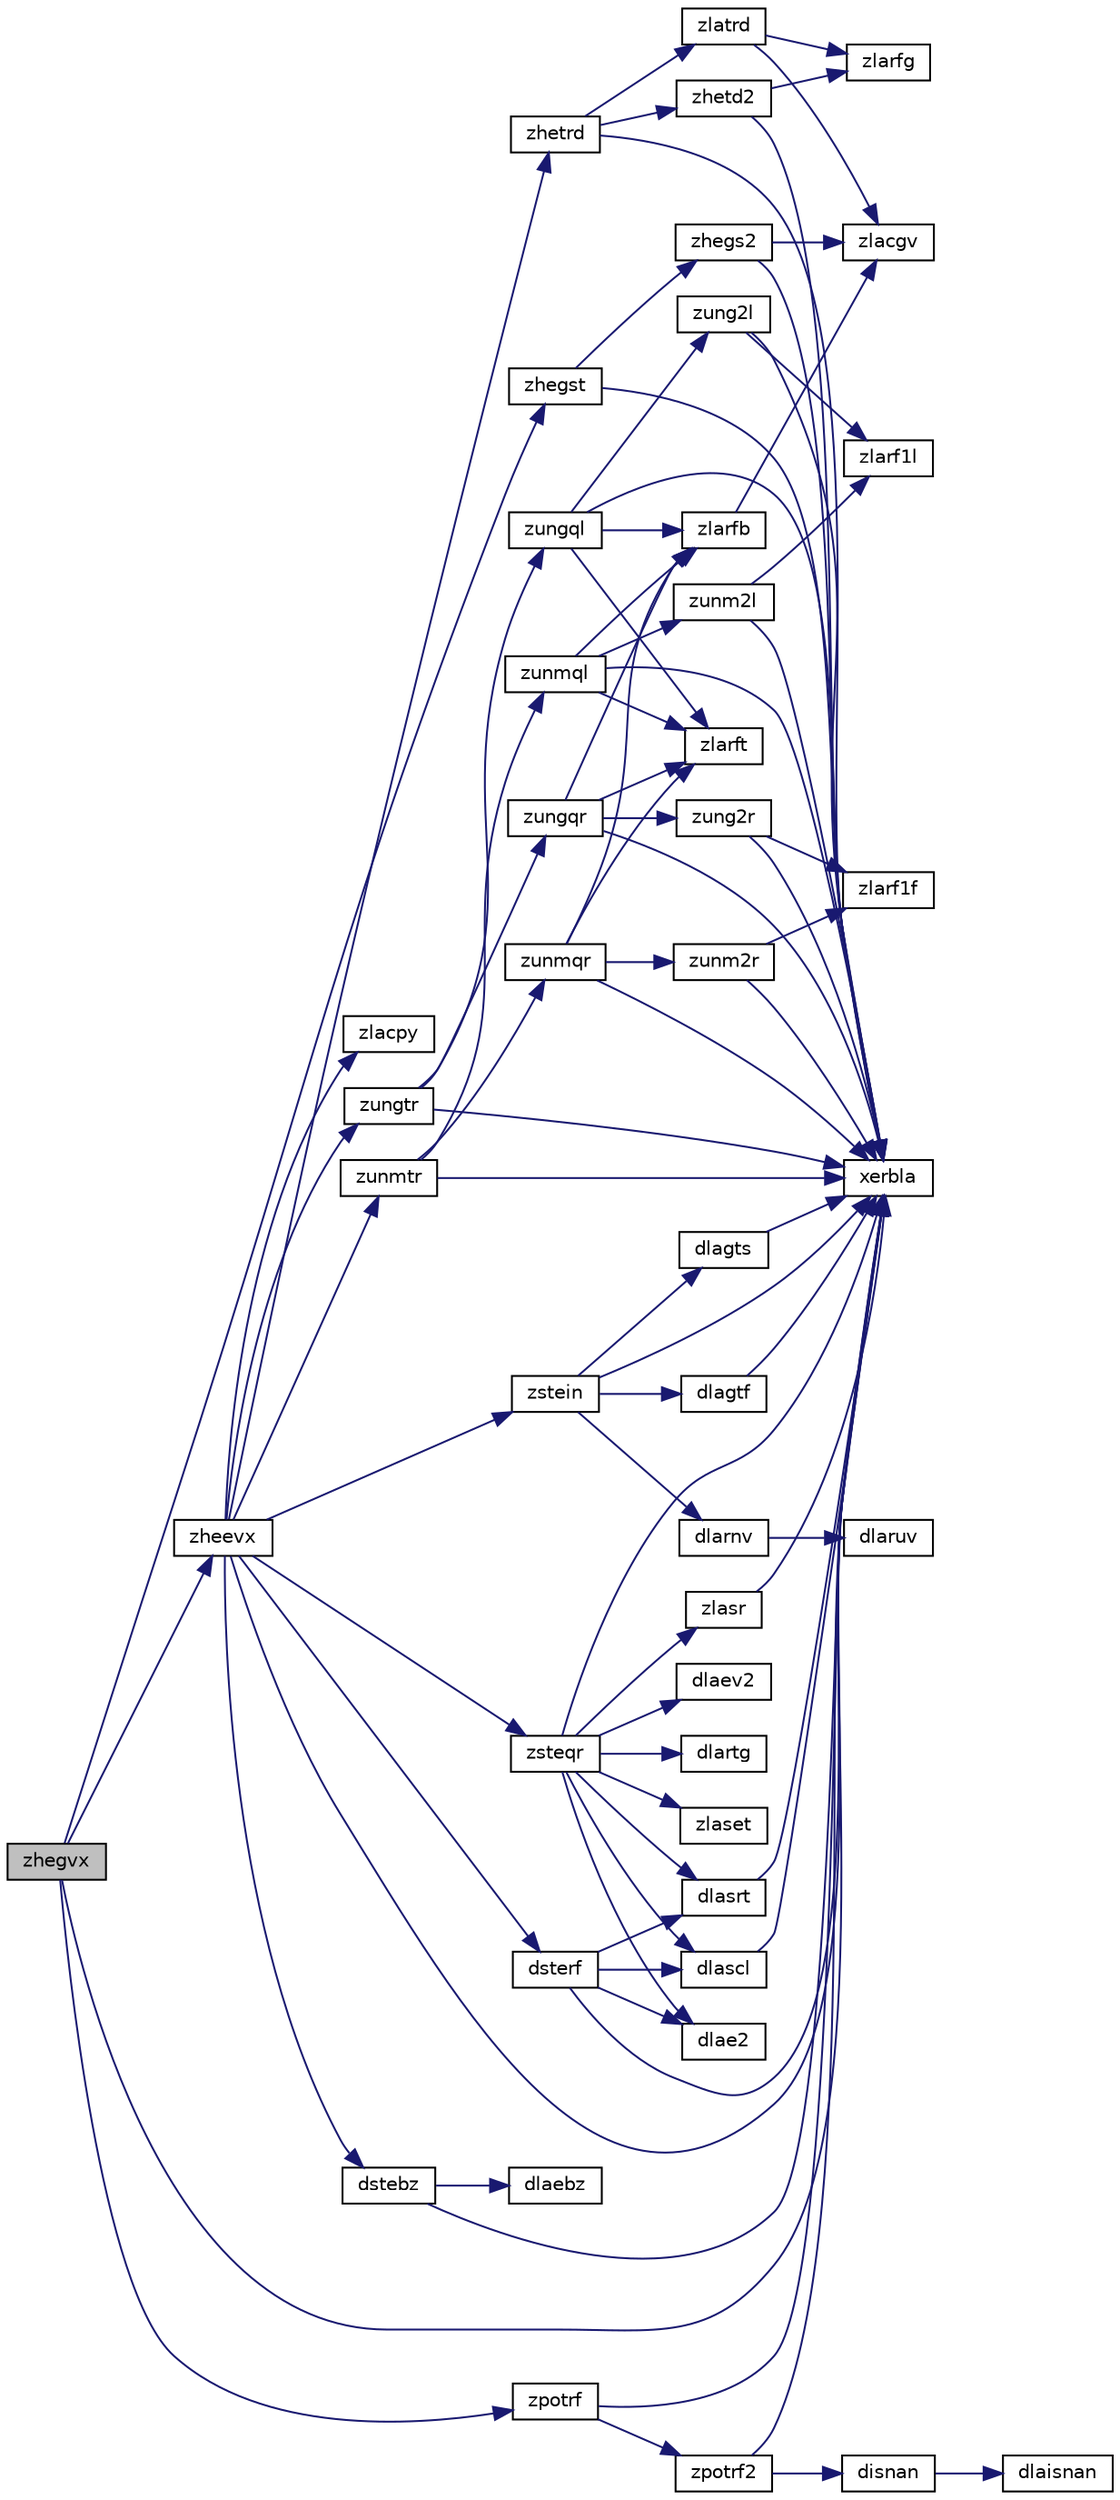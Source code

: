digraph "zhegvx"
{
 // LATEX_PDF_SIZE
  edge [fontname="Helvetica",fontsize="10",labelfontname="Helvetica",labelfontsize="10"];
  node [fontname="Helvetica",fontsize="10",shape=record];
  rankdir="LR";
  Node1 [label="zhegvx",height=0.2,width=0.4,color="black", fillcolor="grey75", style="filled", fontcolor="black",tooltip="ZHEGVX"];
  Node1 -> Node2 [color="midnightblue",fontsize="10",style="solid",fontname="Helvetica"];
  Node2 [label="xerbla",height=0.2,width=0.4,color="black", fillcolor="white", style="filled",URL="$xerbla_8f.html#a377ee61015baf8dea7770b3a404b1c07",tooltip="XERBLA"];
  Node1 -> Node3 [color="midnightblue",fontsize="10",style="solid",fontname="Helvetica"];
  Node3 [label="zheevx",height=0.2,width=0.4,color="black", fillcolor="white", style="filled",URL="$zheevx_8f.html#aabef68a9c7b10df7aef8f4fec89fddbe",tooltip="ZHEEVX computes the eigenvalues and, optionally, the left and/or right eigenvectors for HE matrices"];
  Node3 -> Node4 [color="midnightblue",fontsize="10",style="solid",fontname="Helvetica"];
  Node4 [label="dstebz",height=0.2,width=0.4,color="black", fillcolor="white", style="filled",URL="$dstebz_8f.html#a28f88843da09a0ee400daf46caaabec6",tooltip="DSTEBZ"];
  Node4 -> Node5 [color="midnightblue",fontsize="10",style="solid",fontname="Helvetica"];
  Node5 [label="dlaebz",height=0.2,width=0.4,color="black", fillcolor="white", style="filled",URL="$dlaebz_8f.html#a79da86f5a84d0038788717338eef245d",tooltip="DLAEBZ computes the number of eigenvalues of a real symmetric tridiagonal matrix which are less than ..."];
  Node4 -> Node2 [color="midnightblue",fontsize="10",style="solid",fontname="Helvetica"];
  Node3 -> Node6 [color="midnightblue",fontsize="10",style="solid",fontname="Helvetica"];
  Node6 [label="dsterf",height=0.2,width=0.4,color="black", fillcolor="white", style="filled",URL="$dsterf_8f.html#af0616552c11358ae8298d0ac18ac023c",tooltip="DSTERF"];
  Node6 -> Node7 [color="midnightblue",fontsize="10",style="solid",fontname="Helvetica"];
  Node7 [label="dlae2",height=0.2,width=0.4,color="black", fillcolor="white", style="filled",URL="$dlae2_8f.html#a8a36d905c1c66d345f791b91254da0ae",tooltip="DLAE2 computes the eigenvalues of a 2-by-2 symmetric matrix."];
  Node6 -> Node8 [color="midnightblue",fontsize="10",style="solid",fontname="Helvetica"];
  Node8 [label="dlascl",height=0.2,width=0.4,color="black", fillcolor="white", style="filled",URL="$dlascl_8f.html#a7bce4c35ec5a86ee0bfdd15c476d99c8",tooltip="DLASCL multiplies a general rectangular matrix by a real scalar defined as cto/cfrom."];
  Node8 -> Node2 [color="midnightblue",fontsize="10",style="solid",fontname="Helvetica"];
  Node6 -> Node9 [color="midnightblue",fontsize="10",style="solid",fontname="Helvetica"];
  Node9 [label="dlasrt",height=0.2,width=0.4,color="black", fillcolor="white", style="filled",URL="$dlasrt_8f.html#a88a9fb57b6459176b68f21720d3d2ad2",tooltip="DLASRT sorts numbers in increasing or decreasing order."];
  Node9 -> Node2 [color="midnightblue",fontsize="10",style="solid",fontname="Helvetica"];
  Node6 -> Node2 [color="midnightblue",fontsize="10",style="solid",fontname="Helvetica"];
  Node3 -> Node2 [color="midnightblue",fontsize="10",style="solid",fontname="Helvetica"];
  Node3 -> Node10 [color="midnightblue",fontsize="10",style="solid",fontname="Helvetica"];
  Node10 [label="zhetrd",height=0.2,width=0.4,color="black", fillcolor="white", style="filled",URL="$zhetrd_8f.html#a65f7a5eadb6a10738216bd47aafb49ad",tooltip="ZHETRD"];
  Node10 -> Node2 [color="midnightblue",fontsize="10",style="solid",fontname="Helvetica"];
  Node10 -> Node11 [color="midnightblue",fontsize="10",style="solid",fontname="Helvetica"];
  Node11 [label="zhetd2",height=0.2,width=0.4,color="black", fillcolor="white", style="filled",URL="$zhetd2_8f.html#a89e75b4e5009c2b69a142563eeb9ea33",tooltip="ZHETD2 reduces a Hermitian matrix to real symmetric tridiagonal form by an unitary similarity transfo..."];
  Node11 -> Node2 [color="midnightblue",fontsize="10",style="solid",fontname="Helvetica"];
  Node11 -> Node12 [color="midnightblue",fontsize="10",style="solid",fontname="Helvetica"];
  Node12 [label="zlarfg",height=0.2,width=0.4,color="black", fillcolor="white", style="filled",URL="$zlarfg_8f.html#af496f956f05bac0668fed468230355c7",tooltip="ZLARFG generates an elementary reflector (Householder matrix)."];
  Node10 -> Node13 [color="midnightblue",fontsize="10",style="solid",fontname="Helvetica"];
  Node13 [label="zlatrd",height=0.2,width=0.4,color="black", fillcolor="white", style="filled",URL="$zlatrd_8f.html#a0151b04ce6a4b74531574a9aa893a6d4",tooltip="ZLATRD reduces the first nb rows and columns of a symmetric/Hermitian matrix A to real tridiagonal fo..."];
  Node13 -> Node14 [color="midnightblue",fontsize="10",style="solid",fontname="Helvetica"];
  Node14 [label="zlacgv",height=0.2,width=0.4,color="black", fillcolor="white", style="filled",URL="$zlacgv_8f.html#ad2595ab7c6b89e1ff2e9d05542431719",tooltip="ZLACGV conjugates a complex vector."];
  Node13 -> Node12 [color="midnightblue",fontsize="10",style="solid",fontname="Helvetica"];
  Node3 -> Node15 [color="midnightblue",fontsize="10",style="solid",fontname="Helvetica"];
  Node15 [label="zlacpy",height=0.2,width=0.4,color="black", fillcolor="white", style="filled",URL="$zlacpy_8f.html#a519ff79bf915433651747242f22078fb",tooltip="ZLACPY copies all or part of one two-dimensional array to another."];
  Node3 -> Node16 [color="midnightblue",fontsize="10",style="solid",fontname="Helvetica"];
  Node16 [label="zstein",height=0.2,width=0.4,color="black", fillcolor="white", style="filled",URL="$zstein_8f.html#a8489238dd7ecbd0071ba280508f4add8",tooltip="ZSTEIN"];
  Node16 -> Node17 [color="midnightblue",fontsize="10",style="solid",fontname="Helvetica"];
  Node17 [label="dlagtf",height=0.2,width=0.4,color="black", fillcolor="white", style="filled",URL="$dlagtf_8f.html#a5b5dcdca72376bec8f8b522a7a753725",tooltip="DLAGTF computes an LU factorization of a matrix T-λI, where T is a general tridiagonal matrix,..."];
  Node17 -> Node2 [color="midnightblue",fontsize="10",style="solid",fontname="Helvetica"];
  Node16 -> Node18 [color="midnightblue",fontsize="10",style="solid",fontname="Helvetica"];
  Node18 [label="dlagts",height=0.2,width=0.4,color="black", fillcolor="white", style="filled",URL="$dlagts_8f.html#a0fbc9a87ffa4a60adadcb4fc511c2556",tooltip="DLAGTS solves the system of equations (T-λI)x = y or (T-λI)^Tx = y, where T is a general tridiagonal ..."];
  Node18 -> Node2 [color="midnightblue",fontsize="10",style="solid",fontname="Helvetica"];
  Node16 -> Node19 [color="midnightblue",fontsize="10",style="solid",fontname="Helvetica"];
  Node19 [label="dlarnv",height=0.2,width=0.4,color="black", fillcolor="white", style="filled",URL="$dlarnv_8f.html#a77e05a87ced667cbdb502aa87c72d056",tooltip="DLARNV returns a vector of random numbers from a uniform or normal distribution."];
  Node19 -> Node20 [color="midnightblue",fontsize="10",style="solid",fontname="Helvetica"];
  Node20 [label="dlaruv",height=0.2,width=0.4,color="black", fillcolor="white", style="filled",URL="$dlaruv_8f.html#a55e7c02e398f2c6365c956d272836a89",tooltip="DLARUV returns a vector of n random real numbers from a uniform distribution."];
  Node16 -> Node2 [color="midnightblue",fontsize="10",style="solid",fontname="Helvetica"];
  Node3 -> Node21 [color="midnightblue",fontsize="10",style="solid",fontname="Helvetica"];
  Node21 [label="zsteqr",height=0.2,width=0.4,color="black", fillcolor="white", style="filled",URL="$zsteqr_8f.html#a253c3755d52f1d8a0591190152375be4",tooltip="ZSTEQR"];
  Node21 -> Node7 [color="midnightblue",fontsize="10",style="solid",fontname="Helvetica"];
  Node21 -> Node22 [color="midnightblue",fontsize="10",style="solid",fontname="Helvetica"];
  Node22 [label="dlaev2",height=0.2,width=0.4,color="black", fillcolor="white", style="filled",URL="$dlaev2_8f.html#a404759a75990a78660c741b3448b27e8",tooltip="DLAEV2 computes the eigenvalues and eigenvectors of a 2-by-2 symmetric/Hermitian matrix."];
  Node21 -> Node23 [color="midnightblue",fontsize="10",style="solid",fontname="Helvetica"];
  Node23 [label="dlartg",height=0.2,width=0.4,color="black", fillcolor="white", style="filled",URL="$dlartg_8f90.html#a86f8f877eaea0386cdc2c3c175d9ea88",tooltip="DLARTG generates a plane rotation with real cosine and real sine."];
  Node21 -> Node8 [color="midnightblue",fontsize="10",style="solid",fontname="Helvetica"];
  Node21 -> Node9 [color="midnightblue",fontsize="10",style="solid",fontname="Helvetica"];
  Node21 -> Node2 [color="midnightblue",fontsize="10",style="solid",fontname="Helvetica"];
  Node21 -> Node24 [color="midnightblue",fontsize="10",style="solid",fontname="Helvetica"];
  Node24 [label="zlaset",height=0.2,width=0.4,color="black", fillcolor="white", style="filled",URL="$zlaset_8f.html#aa4389d0e0e031c70c351acf7dbad6a85",tooltip="ZLASET initializes the off-diagonal elements and the diagonal elements of a matrix to given values."];
  Node21 -> Node25 [color="midnightblue",fontsize="10",style="solid",fontname="Helvetica"];
  Node25 [label="zlasr",height=0.2,width=0.4,color="black", fillcolor="white", style="filled",URL="$zlasr_8f.html#aae27686b63781226e5f5c6de245463b3",tooltip="ZLASR applies a sequence of plane rotations to a general rectangular matrix."];
  Node25 -> Node2 [color="midnightblue",fontsize="10",style="solid",fontname="Helvetica"];
  Node3 -> Node26 [color="midnightblue",fontsize="10",style="solid",fontname="Helvetica"];
  Node26 [label="zungtr",height=0.2,width=0.4,color="black", fillcolor="white", style="filled",URL="$zungtr_8f.html#a63b788e542eb944b96fb661c5b1ed246",tooltip="ZUNGTR"];
  Node26 -> Node2 [color="midnightblue",fontsize="10",style="solid",fontname="Helvetica"];
  Node26 -> Node27 [color="midnightblue",fontsize="10",style="solid",fontname="Helvetica"];
  Node27 [label="zungql",height=0.2,width=0.4,color="black", fillcolor="white", style="filled",URL="$zungql_8f.html#adab434fecc73f46cd8323a5b9416ba77",tooltip="ZUNGQL"];
  Node27 -> Node2 [color="midnightblue",fontsize="10",style="solid",fontname="Helvetica"];
  Node27 -> Node28 [color="midnightblue",fontsize="10",style="solid",fontname="Helvetica"];
  Node28 [label="zlarfb",height=0.2,width=0.4,color="black", fillcolor="white", style="filled",URL="$zlarfb_8f.html#a250a7932f64a90dd1dcb20ab9957ad37",tooltip="ZLARFB applies a block reflector or its conjugate-transpose to a general rectangular matrix."];
  Node28 -> Node14 [color="midnightblue",fontsize="10",style="solid",fontname="Helvetica"];
  Node27 -> Node29 [color="midnightblue",fontsize="10",style="solid",fontname="Helvetica"];
  Node29 [label="zlarft",height=0.2,width=0.4,color="black", fillcolor="white", style="filled",URL="$VARIANTS_2larft_2LL-LVL2_2zlarft_8f.html#a748294b81ca6ffc44785d44afb77474e",tooltip="ZLARFT VARIANT: left-looking Level 2 BLAS version of the algorithm."];
  Node27 -> Node30 [color="midnightblue",fontsize="10",style="solid",fontname="Helvetica"];
  Node30 [label="zung2l",height=0.2,width=0.4,color="black", fillcolor="white", style="filled",URL="$zung2l_8f.html#afd24b82aa7d03dd63d3a7780e9bb0760",tooltip="ZUNG2L generates all or part of the unitary matrix Q from a QL factorization determined by cgeqlf (un..."];
  Node30 -> Node2 [color="midnightblue",fontsize="10",style="solid",fontname="Helvetica"];
  Node30 -> Node31 [color="midnightblue",fontsize="10",style="solid",fontname="Helvetica"];
  Node31 [label="zlarf1l",height=0.2,width=0.4,color="black", fillcolor="white", style="filled",URL="$zlarf1l_8f.html#a76d66e0a3f099960bce89adae4b25569",tooltip="ZLARF1L applies an elementary reflector to a general rectangular"];
  Node26 -> Node32 [color="midnightblue",fontsize="10",style="solid",fontname="Helvetica"];
  Node32 [label="zungqr",height=0.2,width=0.4,color="black", fillcolor="white", style="filled",URL="$zungqr_8f.html#a61aedc9e715163bda8e58f73fad0030f",tooltip="ZUNGQR"];
  Node32 -> Node2 [color="midnightblue",fontsize="10",style="solid",fontname="Helvetica"];
  Node32 -> Node28 [color="midnightblue",fontsize="10",style="solid",fontname="Helvetica"];
  Node32 -> Node29 [color="midnightblue",fontsize="10",style="solid",fontname="Helvetica"];
  Node32 -> Node33 [color="midnightblue",fontsize="10",style="solid",fontname="Helvetica"];
  Node33 [label="zung2r",height=0.2,width=0.4,color="black", fillcolor="white", style="filled",URL="$zung2r_8f.html#a00acf96a92abc0fc5899aca6baea2396",tooltip="ZUNG2R"];
  Node33 -> Node2 [color="midnightblue",fontsize="10",style="solid",fontname="Helvetica"];
  Node33 -> Node34 [color="midnightblue",fontsize="10",style="solid",fontname="Helvetica"];
  Node34 [label="zlarf1f",height=0.2,width=0.4,color="black", fillcolor="white", style="filled",URL="$zlarf1f_8f.html#a48cd67b51ff589c1f2e0a9bf2b2c84ad",tooltip="ZLARF1F applies an elementary reflector to a general rectangular"];
  Node3 -> Node35 [color="midnightblue",fontsize="10",style="solid",fontname="Helvetica"];
  Node35 [label="zunmtr",height=0.2,width=0.4,color="black", fillcolor="white", style="filled",URL="$zunmtr_8f.html#a3b6e9998d4e77b0c581ceaa6cdb11e5e",tooltip="ZUNMTR"];
  Node35 -> Node2 [color="midnightblue",fontsize="10",style="solid",fontname="Helvetica"];
  Node35 -> Node36 [color="midnightblue",fontsize="10",style="solid",fontname="Helvetica"];
  Node36 [label="zunmql",height=0.2,width=0.4,color="black", fillcolor="white", style="filled",URL="$zunmql_8f.html#a51850b02a7d82923d1326d390129aea1",tooltip="ZUNMQL"];
  Node36 -> Node2 [color="midnightblue",fontsize="10",style="solid",fontname="Helvetica"];
  Node36 -> Node28 [color="midnightblue",fontsize="10",style="solid",fontname="Helvetica"];
  Node36 -> Node29 [color="midnightblue",fontsize="10",style="solid",fontname="Helvetica"];
  Node36 -> Node37 [color="midnightblue",fontsize="10",style="solid",fontname="Helvetica"];
  Node37 [label="zunm2l",height=0.2,width=0.4,color="black", fillcolor="white", style="filled",URL="$zunm2l_8f.html#a64cedd4dd1ae854a4fb46c0d414ea3bd",tooltip="ZUNM2L multiplies a general matrix by the unitary matrix from a QL factorization determined by cgeqlf..."];
  Node37 -> Node2 [color="midnightblue",fontsize="10",style="solid",fontname="Helvetica"];
  Node37 -> Node31 [color="midnightblue",fontsize="10",style="solid",fontname="Helvetica"];
  Node35 -> Node38 [color="midnightblue",fontsize="10",style="solid",fontname="Helvetica"];
  Node38 [label="zunmqr",height=0.2,width=0.4,color="black", fillcolor="white", style="filled",URL="$zunmqr_8f.html#ae3b7ba40f49b67ffd7e0ce99343e4269",tooltip="ZUNMQR"];
  Node38 -> Node2 [color="midnightblue",fontsize="10",style="solid",fontname="Helvetica"];
  Node38 -> Node28 [color="midnightblue",fontsize="10",style="solid",fontname="Helvetica"];
  Node38 -> Node29 [color="midnightblue",fontsize="10",style="solid",fontname="Helvetica"];
  Node38 -> Node39 [color="midnightblue",fontsize="10",style="solid",fontname="Helvetica"];
  Node39 [label="zunm2r",height=0.2,width=0.4,color="black", fillcolor="white", style="filled",URL="$zunm2r_8f.html#ae19d9a8a2405fb07b731389bda6f5f02",tooltip="ZUNM2R multiplies a general matrix by the unitary matrix from a QR factorization determined by cgeqrf..."];
  Node39 -> Node2 [color="midnightblue",fontsize="10",style="solid",fontname="Helvetica"];
  Node39 -> Node34 [color="midnightblue",fontsize="10",style="solid",fontname="Helvetica"];
  Node1 -> Node40 [color="midnightblue",fontsize="10",style="solid",fontname="Helvetica"];
  Node40 [label="zhegst",height=0.2,width=0.4,color="black", fillcolor="white", style="filled",URL="$zhegst_8f.html#a2852ffffa8b1cb4d29fb787f87f1b9c0",tooltip="ZHEGST"];
  Node40 -> Node2 [color="midnightblue",fontsize="10",style="solid",fontname="Helvetica"];
  Node40 -> Node41 [color="midnightblue",fontsize="10",style="solid",fontname="Helvetica"];
  Node41 [label="zhegs2",height=0.2,width=0.4,color="black", fillcolor="white", style="filled",URL="$zhegs2_8f.html#a61ea380a543b4d76de88729a0ad42e60",tooltip="ZHEGS2 reduces a Hermitian definite generalized eigenproblem to standard form, using the factorizatio..."];
  Node41 -> Node2 [color="midnightblue",fontsize="10",style="solid",fontname="Helvetica"];
  Node41 -> Node14 [color="midnightblue",fontsize="10",style="solid",fontname="Helvetica"];
  Node1 -> Node42 [color="midnightblue",fontsize="10",style="solid",fontname="Helvetica"];
  Node42 [label="zpotrf",height=0.2,width=0.4,color="black", fillcolor="white", style="filled",URL="$VARIANTS_2cholesky_2RL_2zpotrf_8f.html#a93e22b682170873efb50df5a79c5e4eb",tooltip="ZPOTRF VARIANT: right looking block version of the algorithm, calling Level 3 BLAS."];
  Node42 -> Node2 [color="midnightblue",fontsize="10",style="solid",fontname="Helvetica"];
  Node42 -> Node43 [color="midnightblue",fontsize="10",style="solid",fontname="Helvetica"];
  Node43 [label="zpotrf2",height=0.2,width=0.4,color="black", fillcolor="white", style="filled",URL="$zpotrf2_8f.html#a96268d78245147b9ca9a0370f9bf5cf0",tooltip="ZPOTRF2"];
  Node43 -> Node44 [color="midnightblue",fontsize="10",style="solid",fontname="Helvetica"];
  Node44 [label="disnan",height=0.2,width=0.4,color="black", fillcolor="white", style="filled",URL="$disnan_8f.html#a230d4e1886896853b11e44e541b2c6a3",tooltip="DISNAN tests input for NaN."];
  Node44 -> Node45 [color="midnightblue",fontsize="10",style="solid",fontname="Helvetica"];
  Node45 [label="dlaisnan",height=0.2,width=0.4,color="black", fillcolor="white", style="filled",URL="$dlaisnan_8f.html#a341ec834c6fc14a17fead550ff486022",tooltip="DLAISNAN tests input for NaN by comparing two arguments for inequality."];
  Node43 -> Node2 [color="midnightblue",fontsize="10",style="solid",fontname="Helvetica"];
}
